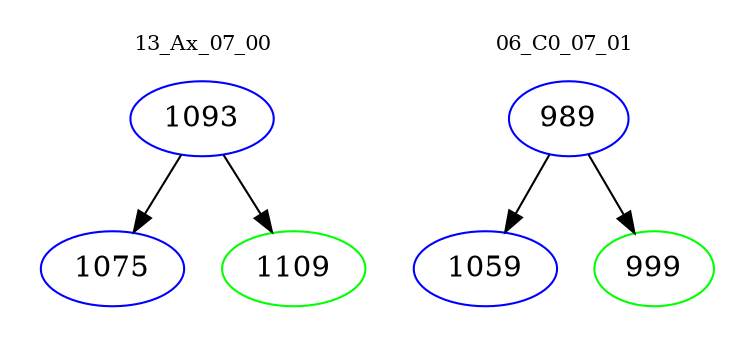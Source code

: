 digraph{
subgraph cluster_0 {
color = white
label = "13_Ax_07_00";
fontsize=10;
T0_1093 [label="1093", color="blue"]
T0_1093 -> T0_1075 [color="black"]
T0_1075 [label="1075", color="blue"]
T0_1093 -> T0_1109 [color="black"]
T0_1109 [label="1109", color="green"]
}
subgraph cluster_1 {
color = white
label = "06_C0_07_01";
fontsize=10;
T1_989 [label="989", color="blue"]
T1_989 -> T1_1059 [color="black"]
T1_1059 [label="1059", color="blue"]
T1_989 -> T1_999 [color="black"]
T1_999 [label="999", color="green"]
}
}
